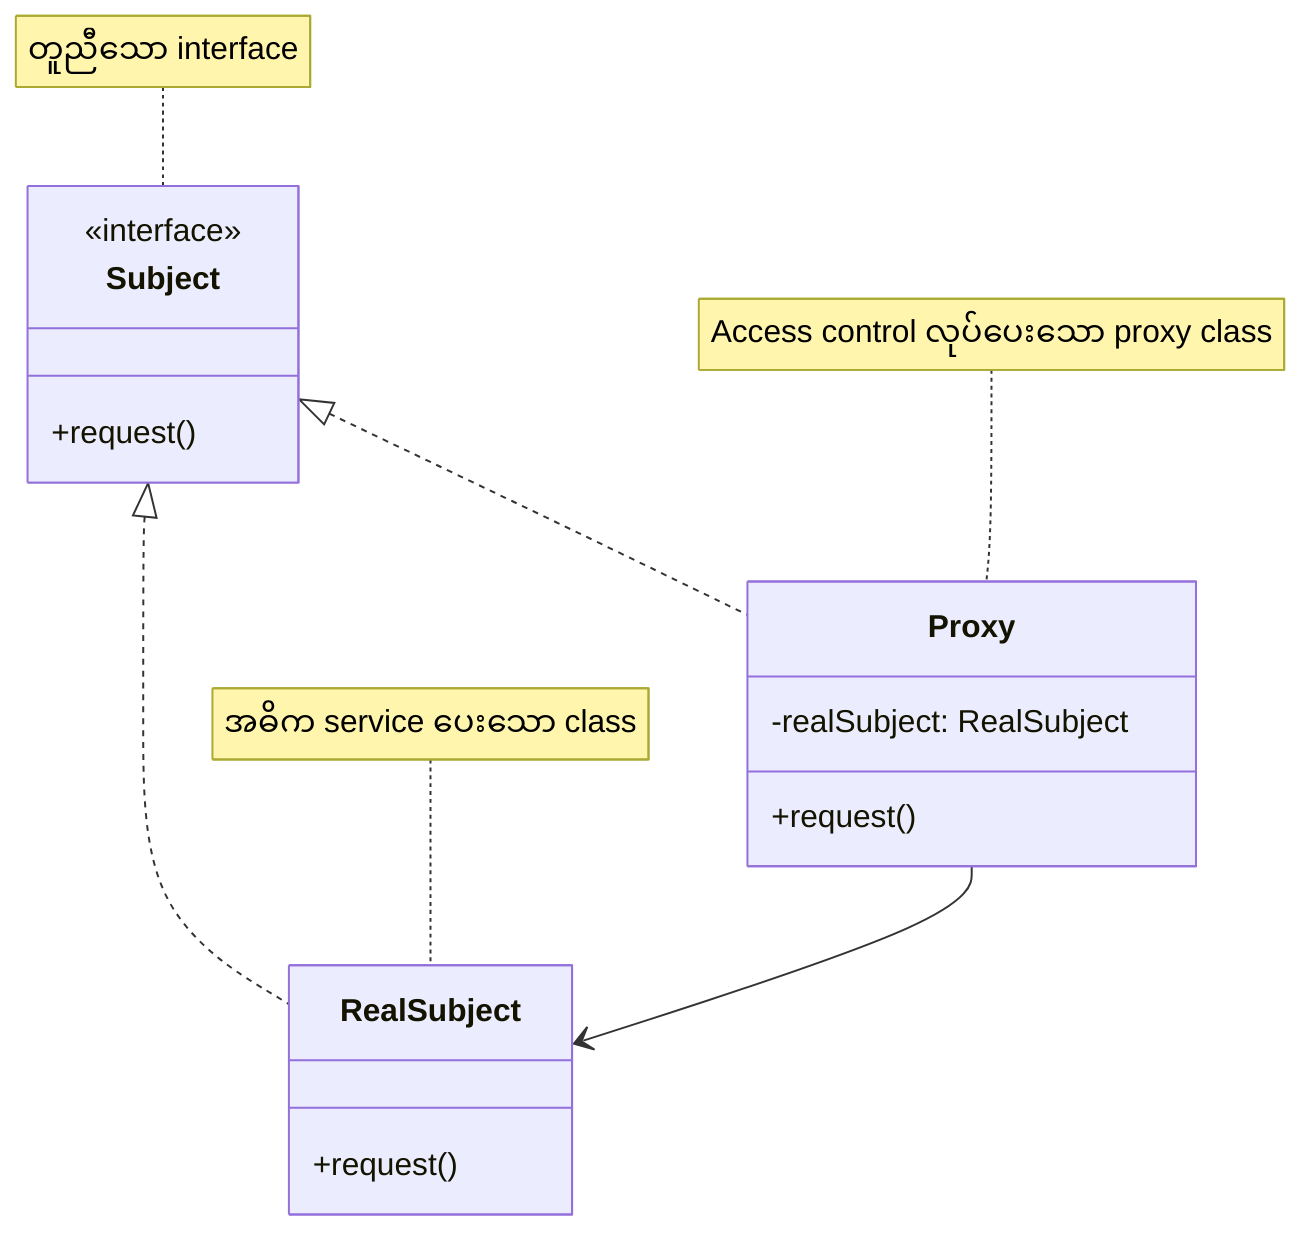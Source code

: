 classDiagram
    class Subject {
        <<interface>>
        +request()
    }
    class RealSubject {
        +request()
    }
    class Proxy {
        -realSubject: RealSubject
        +request()
    }

    Subject <|.. RealSubject
    Subject <|.. Proxy
    Proxy --> RealSubject

    note for Subject "တူညီသော interface"
    note for RealSubject "အဓိက service ပေးသော class"
    note for Proxy "Access control လုပ်ပေးသော proxy class"